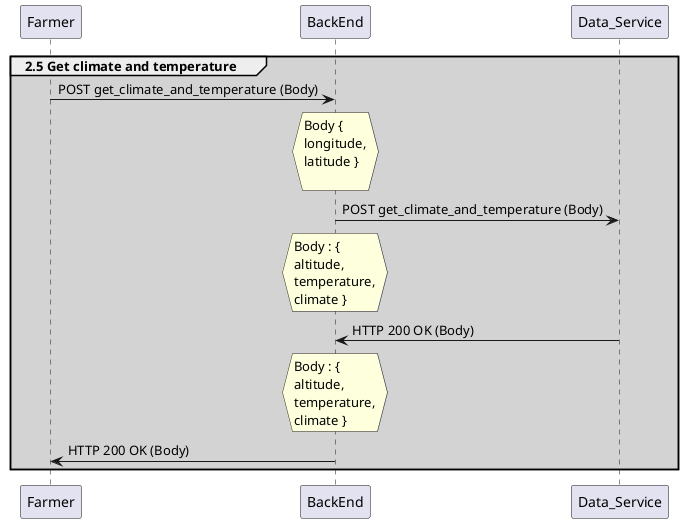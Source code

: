 @startuml

group  #LightGray 2.5 Get climate and temperature

        Farmer -> BackEnd: POST get_climate_and_temperature (Body)

        hnote over BackEnd
            Body {
            longitude,
            latitude }

        end note

        BackEnd -> Data_Service: POST get_climate_and_temperature (Body)


        hnote over BackEnd
            Body : {
            altitude,
            temperature,
            climate }
        end note

        Data_Service -> BackEnd: HTTP 200 OK (Body)

        hnote over BackEnd
            Body : {
            altitude,
            temperature,
            climate }
        end note


        BackEnd -> Farmer: HTTP 200 OK (Body)

    end group

@enduml